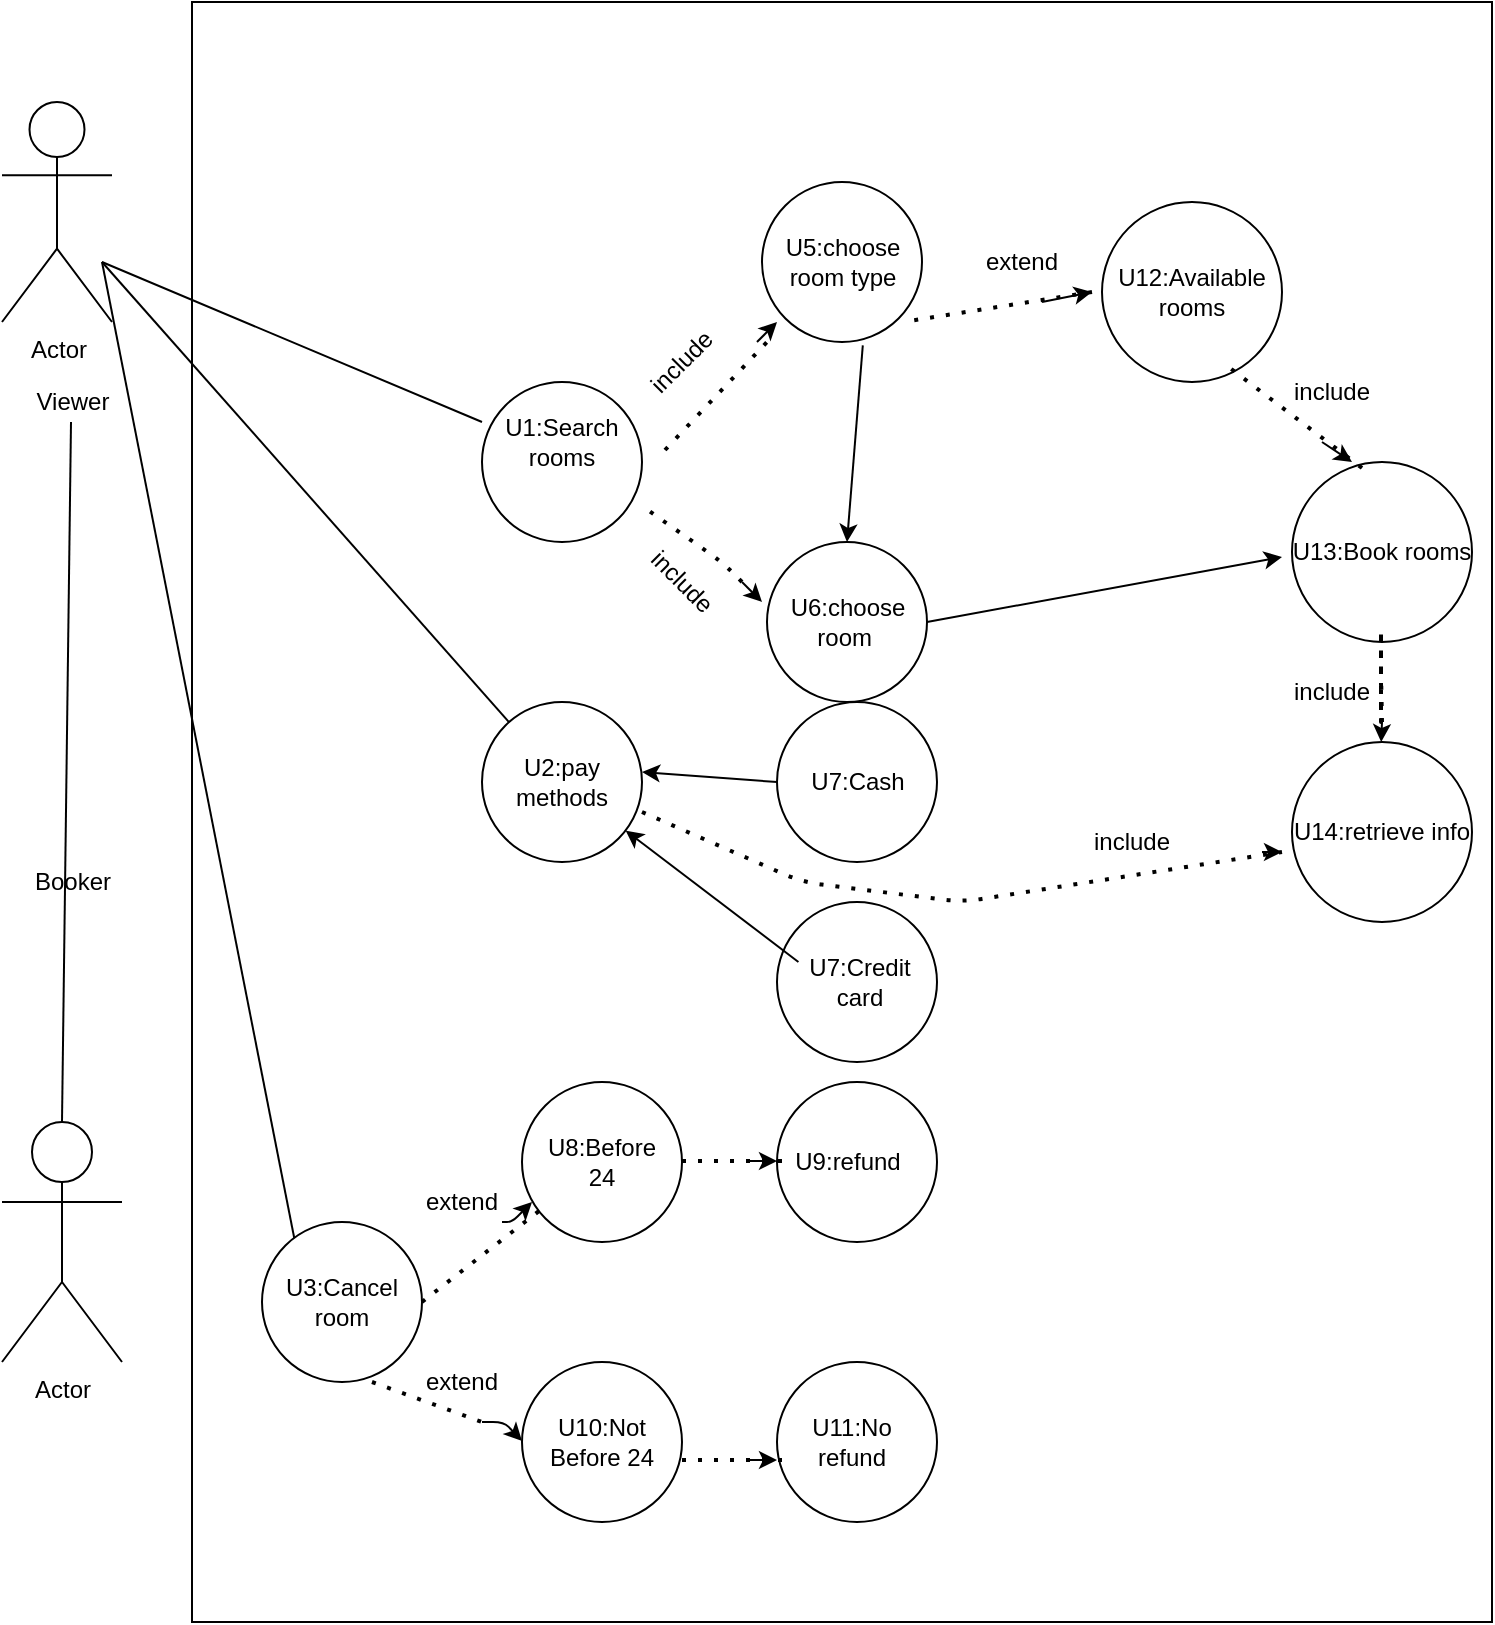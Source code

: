<mxfile version="13.9.8" type="github">
  <diagram id="Xy6ysxLiAf85u6eN7p3X" name="Page-1">
    <mxGraphModel dx="1019" dy="456" grid="1" gridSize="10" guides="1" tooltips="1" connect="1" arrows="1" fold="1" page="1" pageScale="1" pageWidth="827" pageHeight="1169" math="0" shadow="0">
      <root>
        <mxCell id="0" />
        <mxCell id="1" parent="0" />
        <mxCell id="fN4Kaj9CFgbJgUVEXXit-1" value="" style="rounded=0;whiteSpace=wrap;html=1;" parent="1" vertex="1">
          <mxGeometry x="155" y="60" width="650" height="810" as="geometry" />
        </mxCell>
        <mxCell id="fN4Kaj9CFgbJgUVEXXit-2" value="Actor" style="shape=umlActor;verticalLabelPosition=bottom;verticalAlign=top;html=1;outlineConnect=0;" parent="1" vertex="1">
          <mxGeometry x="60" y="110" width="55" height="110" as="geometry" />
        </mxCell>
        <mxCell id="fN4Kaj9CFgbJgUVEXXit-3" value="Actor" style="shape=umlActor;verticalLabelPosition=bottom;verticalAlign=top;html=1;outlineConnect=0;" parent="1" vertex="1">
          <mxGeometry x="60" y="620" width="60" height="120" as="geometry" />
        </mxCell>
        <mxCell id="fN4Kaj9CFgbJgUVEXXit-4" value="Booker&lt;br&gt;" style="text;html=1;align=center;verticalAlign=middle;resizable=0;points=[];autosize=1;" parent="1" vertex="1">
          <mxGeometry x="70" y="490" width="50" height="20" as="geometry" />
        </mxCell>
        <mxCell id="fN4Kaj9CFgbJgUVEXXit-5" value="Viewer" style="text;html=1;align=center;verticalAlign=middle;resizable=0;points=[];autosize=1;" parent="1" vertex="1">
          <mxGeometry x="70" y="250" width="50" height="20" as="geometry" />
        </mxCell>
        <mxCell id="fN4Kaj9CFgbJgUVEXXit-9" value="" style="endArrow=none;html=1;entryX=0;entryY=0;entryDx=0;entryDy=0;" parent="1" edge="1" target="fN4Kaj9CFgbJgUVEXXit-20">
          <mxGeometry width="50" height="50" relative="1" as="geometry">
            <mxPoint x="110" y="190" as="sourcePoint" />
            <mxPoint x="290" y="260" as="targetPoint" />
            <Array as="points" />
          </mxGeometry>
        </mxCell>
        <mxCell id="fN4Kaj9CFgbJgUVEXXit-10" value="" style="ellipse;whiteSpace=wrap;html=1;aspect=fixed;" parent="1" vertex="1">
          <mxGeometry x="300" y="250" width="80" height="80" as="geometry" />
        </mxCell>
        <mxCell id="fN4Kaj9CFgbJgUVEXXit-11" value="" style="endArrow=none;html=1;" parent="1" target="fN4Kaj9CFgbJgUVEXXit-12" edge="1">
          <mxGeometry width="50" height="50" relative="1" as="geometry">
            <mxPoint x="110" y="190" as="sourcePoint" />
            <mxPoint x="320" y="380" as="targetPoint" />
            <Array as="points" />
          </mxGeometry>
        </mxCell>
        <mxCell id="fN4Kaj9CFgbJgUVEXXit-12" value="" style="ellipse;whiteSpace=wrap;html=1;aspect=fixed;" parent="1" vertex="1">
          <mxGeometry x="300" y="410" width="80" height="80" as="geometry" />
        </mxCell>
        <mxCell id="fN4Kaj9CFgbJgUVEXXit-17" value="" style="endArrow=none;html=1;exitX=0.5;exitY=0;exitDx=0;exitDy=0;exitPerimeter=0;" parent="1" source="fN4Kaj9CFgbJgUVEXXit-3" edge="1">
          <mxGeometry width="50" height="50" relative="1" as="geometry">
            <mxPoint x="94.5" y="330" as="sourcePoint" />
            <mxPoint x="94.5" y="270" as="targetPoint" />
          </mxGeometry>
        </mxCell>
        <mxCell id="fN4Kaj9CFgbJgUVEXXit-18" value="" style="endArrow=none;html=1;entryX=0.087;entryY=0.797;entryDx=0;entryDy=0;entryPerimeter=0;" parent="1" target="fN4Kaj9CFgbJgUVEXXit-1" edge="1">
          <mxGeometry width="50" height="50" relative="1" as="geometry">
            <mxPoint x="110" y="190" as="sourcePoint" />
            <mxPoint x="265.797" y="438.154" as="targetPoint" />
            <Array as="points" />
          </mxGeometry>
        </mxCell>
        <mxCell id="fN4Kaj9CFgbJgUVEXXit-19" value="" style="ellipse;whiteSpace=wrap;html=1;aspect=fixed;" parent="1" vertex="1">
          <mxGeometry x="190" y="670" width="80" height="80" as="geometry" />
        </mxCell>
        <mxCell id="fN4Kaj9CFgbJgUVEXXit-20" value="U1:Search rooms" style="text;html=1;strokeColor=none;fillColor=none;align=center;verticalAlign=middle;whiteSpace=wrap;rounded=0;" parent="1" vertex="1">
          <mxGeometry x="300" y="270" width="80" height="20" as="geometry" />
        </mxCell>
        <mxCell id="fN4Kaj9CFgbJgUVEXXit-21" value="U2:pay methods" style="text;html=1;strokeColor=none;fillColor=none;align=center;verticalAlign=middle;whiteSpace=wrap;rounded=0;" parent="1" vertex="1">
          <mxGeometry x="300" y="440" width="80" height="20" as="geometry" />
        </mxCell>
        <mxCell id="fN4Kaj9CFgbJgUVEXXit-25" value="U3:Cancel room" style="text;html=1;strokeColor=none;fillColor=none;align=center;verticalAlign=middle;whiteSpace=wrap;rounded=0;" parent="1" vertex="1">
          <mxGeometry x="190" y="700" width="80" height="20" as="geometry" />
        </mxCell>
        <mxCell id="fN4Kaj9CFgbJgUVEXXit-26" value="" style="ellipse;whiteSpace=wrap;html=1;aspect=fixed;" parent="1" vertex="1">
          <mxGeometry x="442.5" y="330" width="80" height="80" as="geometry" />
        </mxCell>
        <mxCell id="fN4Kaj9CFgbJgUVEXXit-27" value="" style="endArrow=none;dashed=1;html=1;dashPattern=1 3;strokeWidth=2;" parent="1" edge="1">
          <mxGeometry width="50" height="50" relative="1" as="geometry">
            <mxPoint x="391.5" y="284" as="sourcePoint" />
            <mxPoint x="442.5" y="230" as="targetPoint" />
          </mxGeometry>
        </mxCell>
        <mxCell id="fN4Kaj9CFgbJgUVEXXit-28" value="" style="ellipse;whiteSpace=wrap;html=1;aspect=fixed;" parent="1" vertex="1">
          <mxGeometry x="440" y="150" width="80" height="80" as="geometry" />
        </mxCell>
        <mxCell id="fN4Kaj9CFgbJgUVEXXit-29" value="U5:choose room type" style="text;html=1;strokeColor=none;fillColor=none;align=center;verticalAlign=middle;whiteSpace=wrap;rounded=0;" parent="1" vertex="1">
          <mxGeometry x="443.75" y="170" width="72.5" height="40" as="geometry" />
        </mxCell>
        <mxCell id="fN4Kaj9CFgbJgUVEXXit-30" value="U6:choose room&amp;nbsp;" style="text;html=1;strokeColor=none;fillColor=none;align=center;verticalAlign=middle;whiteSpace=wrap;rounded=0;" parent="1" vertex="1">
          <mxGeometry x="442.5" y="360" width="80" height="20" as="geometry" />
        </mxCell>
        <mxCell id="fN4Kaj9CFgbJgUVEXXit-32" value="" style="endArrow=none;dashed=1;html=1;dashPattern=1 3;strokeWidth=2;entryX=1;entryY=0.775;entryDx=0;entryDy=0;entryPerimeter=0;" parent="1" target="fN4Kaj9CFgbJgUVEXXit-10" edge="1">
          <mxGeometry width="50" height="50" relative="1" as="geometry">
            <mxPoint x="430" y="350" as="sourcePoint" />
            <mxPoint x="459.958" y="226.41" as="targetPoint" />
            <Array as="points">
              <mxPoint x="420" y="340" />
            </Array>
          </mxGeometry>
        </mxCell>
        <mxCell id="fN4Kaj9CFgbJgUVEXXit-33" value="" style="ellipse;whiteSpace=wrap;html=1;aspect=fixed;" parent="1" vertex="1">
          <mxGeometry x="610" y="160" width="90" height="90" as="geometry" />
        </mxCell>
        <mxCell id="fN4Kaj9CFgbJgUVEXXit-34" value="U12:Available rooms" style="text;html=1;strokeColor=none;fillColor=none;align=center;verticalAlign=middle;whiteSpace=wrap;rounded=0;" parent="1" vertex="1">
          <mxGeometry x="605" y="200" width="100" height="10" as="geometry" />
        </mxCell>
        <mxCell id="fN4Kaj9CFgbJgUVEXXit-35" value="" style="endArrow=none;dashed=1;html=1;dashPattern=1 3;strokeWidth=2;exitX=0;exitY=0.5;exitDx=0;exitDy=0;entryX=0.921;entryY=1.25;entryDx=0;entryDy=0;entryPerimeter=0;" parent="1" source="fN4Kaj9CFgbJgUVEXXit-34" target="fN4Kaj9CFgbJgUVEXXit-29" edge="1">
          <mxGeometry width="50" height="50" relative="1" as="geometry">
            <mxPoint x="580" y="230" as="sourcePoint" />
            <mxPoint x="520" y="177" as="targetPoint" />
            <Array as="points" />
          </mxGeometry>
        </mxCell>
        <mxCell id="fN4Kaj9CFgbJgUVEXXit-39" value="" style="endArrow=classic;html=1;exitX=0.516;exitY=0.212;exitDx=0;exitDy=0;exitPerimeter=0;entryX=0.5;entryY=0;entryDx=0;entryDy=0;" parent="1" source="fN4Kaj9CFgbJgUVEXXit-1" target="fN4Kaj9CFgbJgUVEXXit-26" edge="1">
          <mxGeometry width="50" height="50" relative="1" as="geometry">
            <mxPoint x="390" y="400" as="sourcePoint" />
            <mxPoint x="440" y="350" as="targetPoint" />
          </mxGeometry>
        </mxCell>
        <mxCell id="fN4Kaj9CFgbJgUVEXXit-40" value="" style="ellipse;whiteSpace=wrap;html=1;aspect=fixed;" parent="1" vertex="1">
          <mxGeometry x="447.5" y="410" width="80" height="80" as="geometry" />
        </mxCell>
        <mxCell id="fN4Kaj9CFgbJgUVEXXit-41" value="U7:Cash" style="text;html=1;strokeColor=none;fillColor=none;align=center;verticalAlign=middle;whiteSpace=wrap;rounded=0;" parent="1" vertex="1">
          <mxGeometry x="447.5" y="440" width="80" height="20" as="geometry" />
        </mxCell>
        <mxCell id="fN4Kaj9CFgbJgUVEXXit-42" value="" style="ellipse;whiteSpace=wrap;html=1;aspect=fixed;" parent="1" vertex="1">
          <mxGeometry x="447.5" y="510" width="80" height="80" as="geometry" />
        </mxCell>
        <mxCell id="fN4Kaj9CFgbJgUVEXXit-45" value="U7:Credit card" style="text;html=1;strokeColor=none;fillColor=none;align=center;verticalAlign=middle;whiteSpace=wrap;rounded=0;" parent="1" vertex="1">
          <mxGeometry x="450" y="540" width="77.5" height="20" as="geometry" />
        </mxCell>
        <mxCell id="fN4Kaj9CFgbJgUVEXXit-46" value="" style="endArrow=classic;html=1;exitX=0;exitY=0.5;exitDx=0;exitDy=0;entryX=1;entryY=0.25;entryDx=0;entryDy=0;" parent="1" source="fN4Kaj9CFgbJgUVEXXit-41" target="fN4Kaj9CFgbJgUVEXXit-21" edge="1">
          <mxGeometry width="50" height="50" relative="1" as="geometry">
            <mxPoint x="390" y="450" as="sourcePoint" />
            <mxPoint x="440" y="400" as="targetPoint" />
          </mxGeometry>
        </mxCell>
        <mxCell id="fN4Kaj9CFgbJgUVEXXit-49" value="" style="endArrow=classic;html=1;exitX=0.106;exitY=0;exitDx=0;exitDy=0;exitPerimeter=0;" parent="1" source="fN4Kaj9CFgbJgUVEXXit-45" target="fN4Kaj9CFgbJgUVEXXit-12" edge="1">
          <mxGeometry width="50" height="50" relative="1" as="geometry">
            <mxPoint x="457.5" y="460" as="sourcePoint" />
            <mxPoint x="390" y="455" as="targetPoint" />
          </mxGeometry>
        </mxCell>
        <mxCell id="fN4Kaj9CFgbJgUVEXXit-51" value="" style="ellipse;whiteSpace=wrap;html=1;aspect=fixed;" parent="1" vertex="1">
          <mxGeometry x="320" y="600" width="80" height="80" as="geometry" />
        </mxCell>
        <mxCell id="fN4Kaj9CFgbJgUVEXXit-52" value="" style="ellipse;whiteSpace=wrap;html=1;aspect=fixed;" parent="1" vertex="1">
          <mxGeometry x="320" y="740" width="80" height="80" as="geometry" />
        </mxCell>
        <mxCell id="fN4Kaj9CFgbJgUVEXXit-53" value="" style="ellipse;whiteSpace=wrap;html=1;aspect=fixed;" parent="1" vertex="1">
          <mxGeometry x="447.5" y="600" width="80" height="80" as="geometry" />
        </mxCell>
        <mxCell id="fN4Kaj9CFgbJgUVEXXit-54" value="" style="ellipse;whiteSpace=wrap;html=1;aspect=fixed;" parent="1" vertex="1">
          <mxGeometry x="447.5" y="740" width="80" height="80" as="geometry" />
        </mxCell>
        <mxCell id="fN4Kaj9CFgbJgUVEXXit-55" value="U8:Before 24" style="text;html=1;strokeColor=none;fillColor=none;align=center;verticalAlign=middle;whiteSpace=wrap;rounded=0;" parent="1" vertex="1">
          <mxGeometry x="325" y="630" width="70" height="20" as="geometry" />
        </mxCell>
        <mxCell id="fN4Kaj9CFgbJgUVEXXit-56" value="U10:Not Before 24" style="text;html=1;strokeColor=none;fillColor=none;align=center;verticalAlign=middle;whiteSpace=wrap;rounded=0;" parent="1" vertex="1">
          <mxGeometry x="325" y="770" width="70" height="20" as="geometry" />
        </mxCell>
        <mxCell id="fN4Kaj9CFgbJgUVEXXit-57" value="U9:refund" style="text;html=1;strokeColor=none;fillColor=none;align=center;verticalAlign=middle;whiteSpace=wrap;rounded=0;" parent="1" vertex="1">
          <mxGeometry x="447.5" y="630" width="70" height="20" as="geometry" />
        </mxCell>
        <mxCell id="fN4Kaj9CFgbJgUVEXXit-58" value="U11:No refund" style="text;html=1;strokeColor=none;fillColor=none;align=center;verticalAlign=middle;whiteSpace=wrap;rounded=0;" parent="1" vertex="1">
          <mxGeometry x="450" y="770" width="70" height="20" as="geometry" />
        </mxCell>
        <mxCell id="fN4Kaj9CFgbJgUVEXXit-59" style="edgeStyle=orthogonalEdgeStyle;rounded=0;orthogonalLoop=1;jettySize=auto;html=1;exitX=0.5;exitY=1;exitDx=0;exitDy=0;" parent="1" source="fN4Kaj9CFgbJgUVEXXit-57" target="fN4Kaj9CFgbJgUVEXXit-57" edge="1">
          <mxGeometry relative="1" as="geometry" />
        </mxCell>
        <mxCell id="fN4Kaj9CFgbJgUVEXXit-60" value="" style="endArrow=none;dashed=1;html=1;dashPattern=1 3;strokeWidth=2;" parent="1" edge="1">
          <mxGeometry width="50" height="50" relative="1" as="geometry">
            <mxPoint x="245" y="750" as="sourcePoint" />
            <mxPoint x="300" y="770" as="targetPoint" />
            <Array as="points">
              <mxPoint x="245" y="750" />
            </Array>
          </mxGeometry>
        </mxCell>
        <mxCell id="fN4Kaj9CFgbJgUVEXXit-62" value="" style="endArrow=none;dashed=1;html=1;dashPattern=1 3;strokeWidth=2;" parent="1" target="fN4Kaj9CFgbJgUVEXXit-51" edge="1">
          <mxGeometry width="50" height="50" relative="1" as="geometry">
            <mxPoint x="270" y="710" as="sourcePoint" />
            <mxPoint x="350" y="740" as="targetPoint" />
            <Array as="points">
              <mxPoint x="270" y="710" />
            </Array>
          </mxGeometry>
        </mxCell>
        <mxCell id="fN4Kaj9CFgbJgUVEXXit-63" value="" style="endArrow=none;dashed=1;html=1;dashPattern=1 3;strokeWidth=2;" parent="1" edge="1">
          <mxGeometry width="50" height="50" relative="1" as="geometry">
            <mxPoint x="400" y="639.5" as="sourcePoint" />
            <mxPoint x="449.996" y="639.498" as="targetPoint" />
            <Array as="points">
              <mxPoint x="400" y="639.5" />
            </Array>
          </mxGeometry>
        </mxCell>
        <mxCell id="fN4Kaj9CFgbJgUVEXXit-64" value="" style="endArrow=none;dashed=1;html=1;dashPattern=1 3;strokeWidth=2;" parent="1" edge="1">
          <mxGeometry width="50" height="50" relative="1" as="geometry">
            <mxPoint x="400" y="789" as="sourcePoint" />
            <mxPoint x="449.996" y="788.998" as="targetPoint" />
            <Array as="points">
              <mxPoint x="400" y="789" />
            </Array>
          </mxGeometry>
        </mxCell>
        <mxCell id="fN4Kaj9CFgbJgUVEXXit-67" value="" style="ellipse;whiteSpace=wrap;html=1;aspect=fixed;" parent="1" vertex="1">
          <mxGeometry x="705" y="290" width="90" height="90" as="geometry" />
        </mxCell>
        <mxCell id="fN4Kaj9CFgbJgUVEXXit-68" value="" style="endArrow=none;dashed=1;html=1;dashPattern=1 3;strokeWidth=2;exitX=0;exitY=0.75;exitDx=0;exitDy=0;entryX=1;entryY=0.775;entryDx=0;entryDy=0;entryPerimeter=0;" parent="1" edge="1">
          <mxGeometry width="50" height="50" relative="1" as="geometry">
            <mxPoint x="740" y="293" as="sourcePoint" />
            <mxPoint x="670" y="240" as="targetPoint" />
            <Array as="points" />
          </mxGeometry>
        </mxCell>
        <mxCell id="fN4Kaj9CFgbJgUVEXXit-69" value="U13:Book rooms" style="text;html=1;strokeColor=none;fillColor=none;align=center;verticalAlign=middle;whiteSpace=wrap;rounded=0;" parent="1" vertex="1">
          <mxGeometry x="700" y="330" width="100" height="10" as="geometry" />
        </mxCell>
        <mxCell id="fN4Kaj9CFgbJgUVEXXit-70" value="" style="endArrow=classic;html=1;exitX=1;exitY=0.5;exitDx=0;exitDy=0;entryX=0;entryY=0.75;entryDx=0;entryDy=0;" parent="1" source="fN4Kaj9CFgbJgUVEXXit-30" target="fN4Kaj9CFgbJgUVEXXit-69" edge="1">
          <mxGeometry width="50" height="50" relative="1" as="geometry">
            <mxPoint x="577.9" y="279" as="sourcePoint" />
            <mxPoint x="570" y="350" as="targetPoint" />
          </mxGeometry>
        </mxCell>
        <mxCell id="YTH77d81D2Q7eeMjvWzj-1" value="include" style="text;html=1;strokeColor=none;fillColor=none;align=center;verticalAlign=middle;whiteSpace=wrap;rounded=0;rotation=-45;" vertex="1" parent="1">
          <mxGeometry x="380" y="230" width="40" height="20" as="geometry" />
        </mxCell>
        <mxCell id="YTH77d81D2Q7eeMjvWzj-2" value="include" style="text;html=1;strokeColor=none;fillColor=none;align=center;verticalAlign=middle;whiteSpace=wrap;rounded=0;rotation=45;" vertex="1" parent="1">
          <mxGeometry x="380" y="330" width="40" height="40" as="geometry" />
        </mxCell>
        <mxCell id="YTH77d81D2Q7eeMjvWzj-4" value="" style="endArrow=classic;html=1;" edge="1" parent="1">
          <mxGeometry width="50" height="50" relative="1" as="geometry">
            <mxPoint x="437.5" y="230" as="sourcePoint" />
            <mxPoint x="447.5" y="220" as="targetPoint" />
          </mxGeometry>
        </mxCell>
        <mxCell id="YTH77d81D2Q7eeMjvWzj-5" value="" style="endArrow=classic;html=1;" edge="1" parent="1">
          <mxGeometry width="50" height="50" relative="1" as="geometry">
            <mxPoint x="430" y="350" as="sourcePoint" />
            <mxPoint x="440" y="360" as="targetPoint" />
            <Array as="points">
              <mxPoint x="430" y="350" />
            </Array>
          </mxGeometry>
        </mxCell>
        <mxCell id="YTH77d81D2Q7eeMjvWzj-6" value="" style="endArrow=classic;html=1;" edge="1" parent="1">
          <mxGeometry width="50" height="50" relative="1" as="geometry">
            <mxPoint x="310" y="670" as="sourcePoint" />
            <mxPoint x="325" y="660" as="targetPoint" />
            <Array as="points">
              <mxPoint x="315" y="670" />
            </Array>
          </mxGeometry>
        </mxCell>
        <mxCell id="YTH77d81D2Q7eeMjvWzj-7" value="" style="endArrow=classic;html=1;" edge="1" parent="1">
          <mxGeometry width="50" height="50" relative="1" as="geometry">
            <mxPoint x="433" y="639.5" as="sourcePoint" />
            <mxPoint x="447.5" y="639.5" as="targetPoint" />
            <Array as="points">
              <mxPoint x="438" y="639.5" />
            </Array>
          </mxGeometry>
        </mxCell>
        <mxCell id="YTH77d81D2Q7eeMjvWzj-8" value="" style="endArrow=classic;html=1;" edge="1" parent="1">
          <mxGeometry width="50" height="50" relative="1" as="geometry">
            <mxPoint x="433" y="789" as="sourcePoint" />
            <mxPoint x="447.5" y="789" as="targetPoint" />
            <Array as="points">
              <mxPoint x="438" y="789" />
            </Array>
          </mxGeometry>
        </mxCell>
        <mxCell id="YTH77d81D2Q7eeMjvWzj-9" value="" style="endArrow=classic;html=1;" edge="1" parent="1">
          <mxGeometry width="50" height="50" relative="1" as="geometry">
            <mxPoint x="300" y="770" as="sourcePoint" />
            <mxPoint x="320" y="779.5" as="targetPoint" />
            <Array as="points">
              <mxPoint x="311" y="770" />
            </Array>
          </mxGeometry>
        </mxCell>
        <mxCell id="YTH77d81D2Q7eeMjvWzj-10" value="" style="endArrow=classic;html=1;" edge="1" parent="1">
          <mxGeometry width="50" height="50" relative="1" as="geometry">
            <mxPoint x="580" y="210" as="sourcePoint" />
            <mxPoint x="605" y="205" as="targetPoint" />
            <Array as="points">
              <mxPoint x="580" y="210" />
            </Array>
          </mxGeometry>
        </mxCell>
        <mxCell id="YTH77d81D2Q7eeMjvWzj-11" value="" style="endArrow=classic;html=1;" edge="1" parent="1">
          <mxGeometry width="50" height="50" relative="1" as="geometry">
            <mxPoint x="720" y="280" as="sourcePoint" />
            <mxPoint x="735" y="290" as="targetPoint" />
            <Array as="points">
              <mxPoint x="720" y="280" />
            </Array>
          </mxGeometry>
        </mxCell>
        <mxCell id="YTH77d81D2Q7eeMjvWzj-13" value="" style="endArrow=classic;html=1;" edge="1" parent="1">
          <mxGeometry width="50" height="50" relative="1" as="geometry">
            <mxPoint x="750" y="420" as="sourcePoint" />
            <mxPoint x="749.6" y="430" as="targetPoint" />
            <Array as="points">
              <mxPoint x="749.6" y="430" />
            </Array>
          </mxGeometry>
        </mxCell>
        <mxCell id="YTH77d81D2Q7eeMjvWzj-14" value="" style="ellipse;whiteSpace=wrap;html=1;aspect=fixed;" vertex="1" parent="1">
          <mxGeometry x="705" y="430" width="90" height="90" as="geometry" />
        </mxCell>
        <mxCell id="YTH77d81D2Q7eeMjvWzj-15" value="U14:retrieve info" style="text;html=1;strokeColor=none;fillColor=none;align=center;verticalAlign=middle;whiteSpace=wrap;rounded=0;" vertex="1" parent="1">
          <mxGeometry x="700" y="465" width="100" height="20" as="geometry" />
        </mxCell>
        <mxCell id="YTH77d81D2Q7eeMjvWzj-19" value="" style="endArrow=classic;html=1;entryX=0;entryY=1;entryDx=0;entryDy=0;" edge="1" parent="1" target="YTH77d81D2Q7eeMjvWzj-15">
          <mxGeometry width="50" height="50" relative="1" as="geometry">
            <mxPoint x="690" y="485" as="sourcePoint" />
            <mxPoint x="547.5" y="432.5" as="targetPoint" />
            <Array as="points" />
          </mxGeometry>
        </mxCell>
        <mxCell id="YTH77d81D2Q7eeMjvWzj-20" value="" style="endArrow=none;dashed=1;html=1;dashPattern=1 3;strokeWidth=2;entryX=0;entryY=1;entryDx=0;entryDy=0;" edge="1" parent="1" target="YTH77d81D2Q7eeMjvWzj-15">
          <mxGeometry width="50" height="50" relative="1" as="geometry">
            <mxPoint x="380" y="465" as="sourcePoint" />
            <mxPoint x="430" y="415" as="targetPoint" />
            <Array as="points">
              <mxPoint x="460" y="500" />
              <mxPoint x="540" y="510" />
            </Array>
          </mxGeometry>
        </mxCell>
        <mxCell id="YTH77d81D2Q7eeMjvWzj-22" value="include" style="text;html=1;strokeColor=none;fillColor=none;align=center;verticalAlign=middle;whiteSpace=wrap;rounded=0;rotation=0;" vertex="1" parent="1">
          <mxGeometry x="605" y="470" width="40" height="20" as="geometry" />
        </mxCell>
        <mxCell id="YTH77d81D2Q7eeMjvWzj-23" value="" style="endArrow=none;dashed=1;html=1;dashPattern=1 3;strokeWidth=2;" edge="1" parent="1">
          <mxGeometry width="50" height="50" relative="1" as="geometry">
            <mxPoint x="750" y="420" as="sourcePoint" />
            <mxPoint x="749.5" y="375" as="targetPoint" />
            <Array as="points">
              <mxPoint x="749.5" y="395" />
              <mxPoint x="749.5" y="425" />
              <mxPoint x="749.5" y="375" />
              <mxPoint x="749.5" y="385" />
              <mxPoint x="749.5" y="405" />
            </Array>
          </mxGeometry>
        </mxCell>
        <mxCell id="YTH77d81D2Q7eeMjvWzj-24" value="extend" style="text;html=1;strokeColor=none;fillColor=none;align=center;verticalAlign=middle;whiteSpace=wrap;rounded=0;rotation=0;" vertex="1" parent="1">
          <mxGeometry x="270" y="650" width="40" height="20" as="geometry" />
        </mxCell>
        <mxCell id="YTH77d81D2Q7eeMjvWzj-25" value="extend" style="text;html=1;strokeColor=none;fillColor=none;align=center;verticalAlign=middle;whiteSpace=wrap;rounded=0;rotation=0;" vertex="1" parent="1">
          <mxGeometry x="270" y="740" width="40" height="20" as="geometry" />
        </mxCell>
        <mxCell id="YTH77d81D2Q7eeMjvWzj-31" value="include" style="text;html=1;strokeColor=none;fillColor=none;align=center;verticalAlign=middle;whiteSpace=wrap;rounded=0;rotation=0;" vertex="1" parent="1">
          <mxGeometry x="705" y="400" width="40" height="10" as="geometry" />
        </mxCell>
        <mxCell id="YTH77d81D2Q7eeMjvWzj-35" value="extend" style="text;html=1;strokeColor=none;fillColor=none;align=center;verticalAlign=middle;whiteSpace=wrap;rounded=0;rotation=0;" vertex="1" parent="1">
          <mxGeometry x="550" y="180" width="40" height="20" as="geometry" />
        </mxCell>
        <mxCell id="YTH77d81D2Q7eeMjvWzj-38" value="include" style="text;html=1;strokeColor=none;fillColor=none;align=center;verticalAlign=middle;whiteSpace=wrap;rounded=0;rotation=0;" vertex="1" parent="1">
          <mxGeometry x="705" y="250" width="40" height="10" as="geometry" />
        </mxCell>
      </root>
    </mxGraphModel>
  </diagram>
</mxfile>

